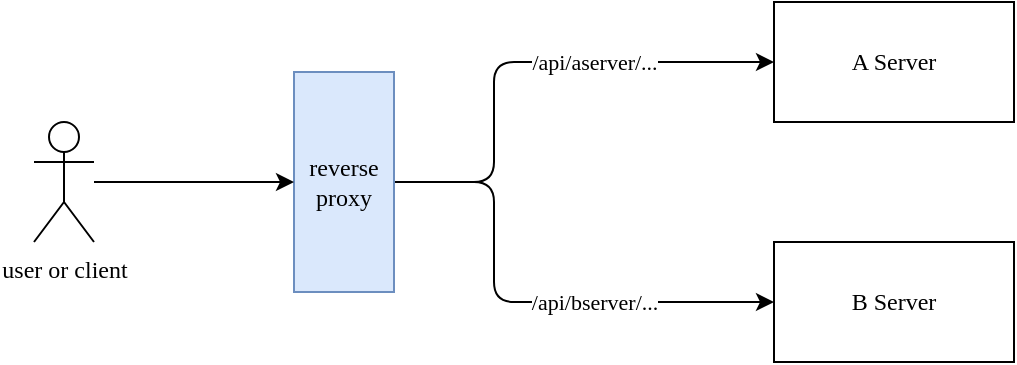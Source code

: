 <mxfile>
    <diagram name="第 1 页" id="xoBEKnybsSdsrW-IKM7n">
        <mxGraphModel dx="920" dy="816" grid="1" gridSize="10" guides="1" tooltips="1" connect="1" arrows="1" fold="1" page="1" pageScale="1" pageWidth="827" pageHeight="1169" math="0" shadow="0">
            <root>
                <mxCell id="0"/>
                <mxCell id="1" parent="0"/>
                <mxCell id="6" style="edgeStyle=orthogonalEdgeStyle;html=1;exitX=1;exitY=0.5;exitDx=0;exitDy=0;entryX=0;entryY=0.5;entryDx=0;entryDy=0;fontFamily=Comic Sans MS;" parent="1" source="g3R9ujWyVZJBmLN6R3WZ-1" target="7" edge="1">
                    <mxGeometry relative="1" as="geometry">
                        <mxPoint x="380" y="190" as="targetPoint"/>
                        <Array as="points">
                            <mxPoint x="350" y="245"/>
                            <mxPoint x="350" y="185"/>
                        </Array>
                    </mxGeometry>
                </mxCell>
                <mxCell id="11" value="/api/aserver/..." style="edgeLabel;html=1;align=center;verticalAlign=middle;resizable=0;points=[];fontFamily=Comic Sans MS;" parent="6" vertex="1" connectable="0">
                    <mxGeometry x="0.224" y="-2" relative="1" as="geometry">
                        <mxPoint x="7" y="-2" as="offset"/>
                    </mxGeometry>
                </mxCell>
                <mxCell id="8" style="edgeStyle=orthogonalEdgeStyle;html=1;exitX=1;exitY=0.5;exitDx=0;exitDy=0;entryX=0;entryY=0.5;entryDx=0;entryDy=0;fontFamily=Comic Sans MS;" parent="1" source="g3R9ujWyVZJBmLN6R3WZ-1" target="9" edge="1">
                    <mxGeometry relative="1" as="geometry">
                        <mxPoint x="360" y="340" as="targetPoint"/>
                        <Array as="points">
                            <mxPoint x="350" y="245"/>
                            <mxPoint x="350" y="305"/>
                        </Array>
                    </mxGeometry>
                </mxCell>
                <mxCell id="12" value="/api/bserver/..." style="edgeLabel;html=1;align=center;verticalAlign=middle;resizable=0;points=[];fontFamily=Comic Sans MS;" parent="8" vertex="1" connectable="0">
                    <mxGeometry x="0.056" y="-1" relative="1" as="geometry">
                        <mxPoint x="28" y="-1" as="offset"/>
                    </mxGeometry>
                </mxCell>
                <mxCell id="g3R9ujWyVZJBmLN6R3WZ-1" value="reverse proxy" style="rounded=0;whiteSpace=wrap;html=1;fontFamily=Comic Sans MS;fillColor=#dae8fc;strokeColor=#6c8ebf;" parent="1" vertex="1">
                    <mxGeometry x="250" y="190" width="50" height="110" as="geometry"/>
                </mxCell>
                <mxCell id="5" value="" style="edgeStyle=none;html=1;fontFamily=Comic Sans MS;" parent="1" source="3" target="g3R9ujWyVZJBmLN6R3WZ-1" edge="1">
                    <mxGeometry relative="1" as="geometry"/>
                </mxCell>
                <mxCell id="3" value="user or client" style="shape=umlActor;verticalLabelPosition=bottom;verticalAlign=top;html=1;outlineConnect=0;fontFamily=Comic Sans MS;" parent="1" vertex="1">
                    <mxGeometry x="120" y="215" width="30" height="60" as="geometry"/>
                </mxCell>
                <mxCell id="7" value="A Server" style="rounded=0;whiteSpace=wrap;html=1;fontFamily=Comic Sans MS;" parent="1" vertex="1">
                    <mxGeometry x="490" y="155" width="120" height="60" as="geometry"/>
                </mxCell>
                <mxCell id="9" value="B Server" style="rounded=0;whiteSpace=wrap;html=1;fontFamily=Comic Sans MS;" parent="1" vertex="1">
                    <mxGeometry x="490" y="275" width="120" height="60" as="geometry"/>
                </mxCell>
            </root>
        </mxGraphModel>
    </diagram>
</mxfile>